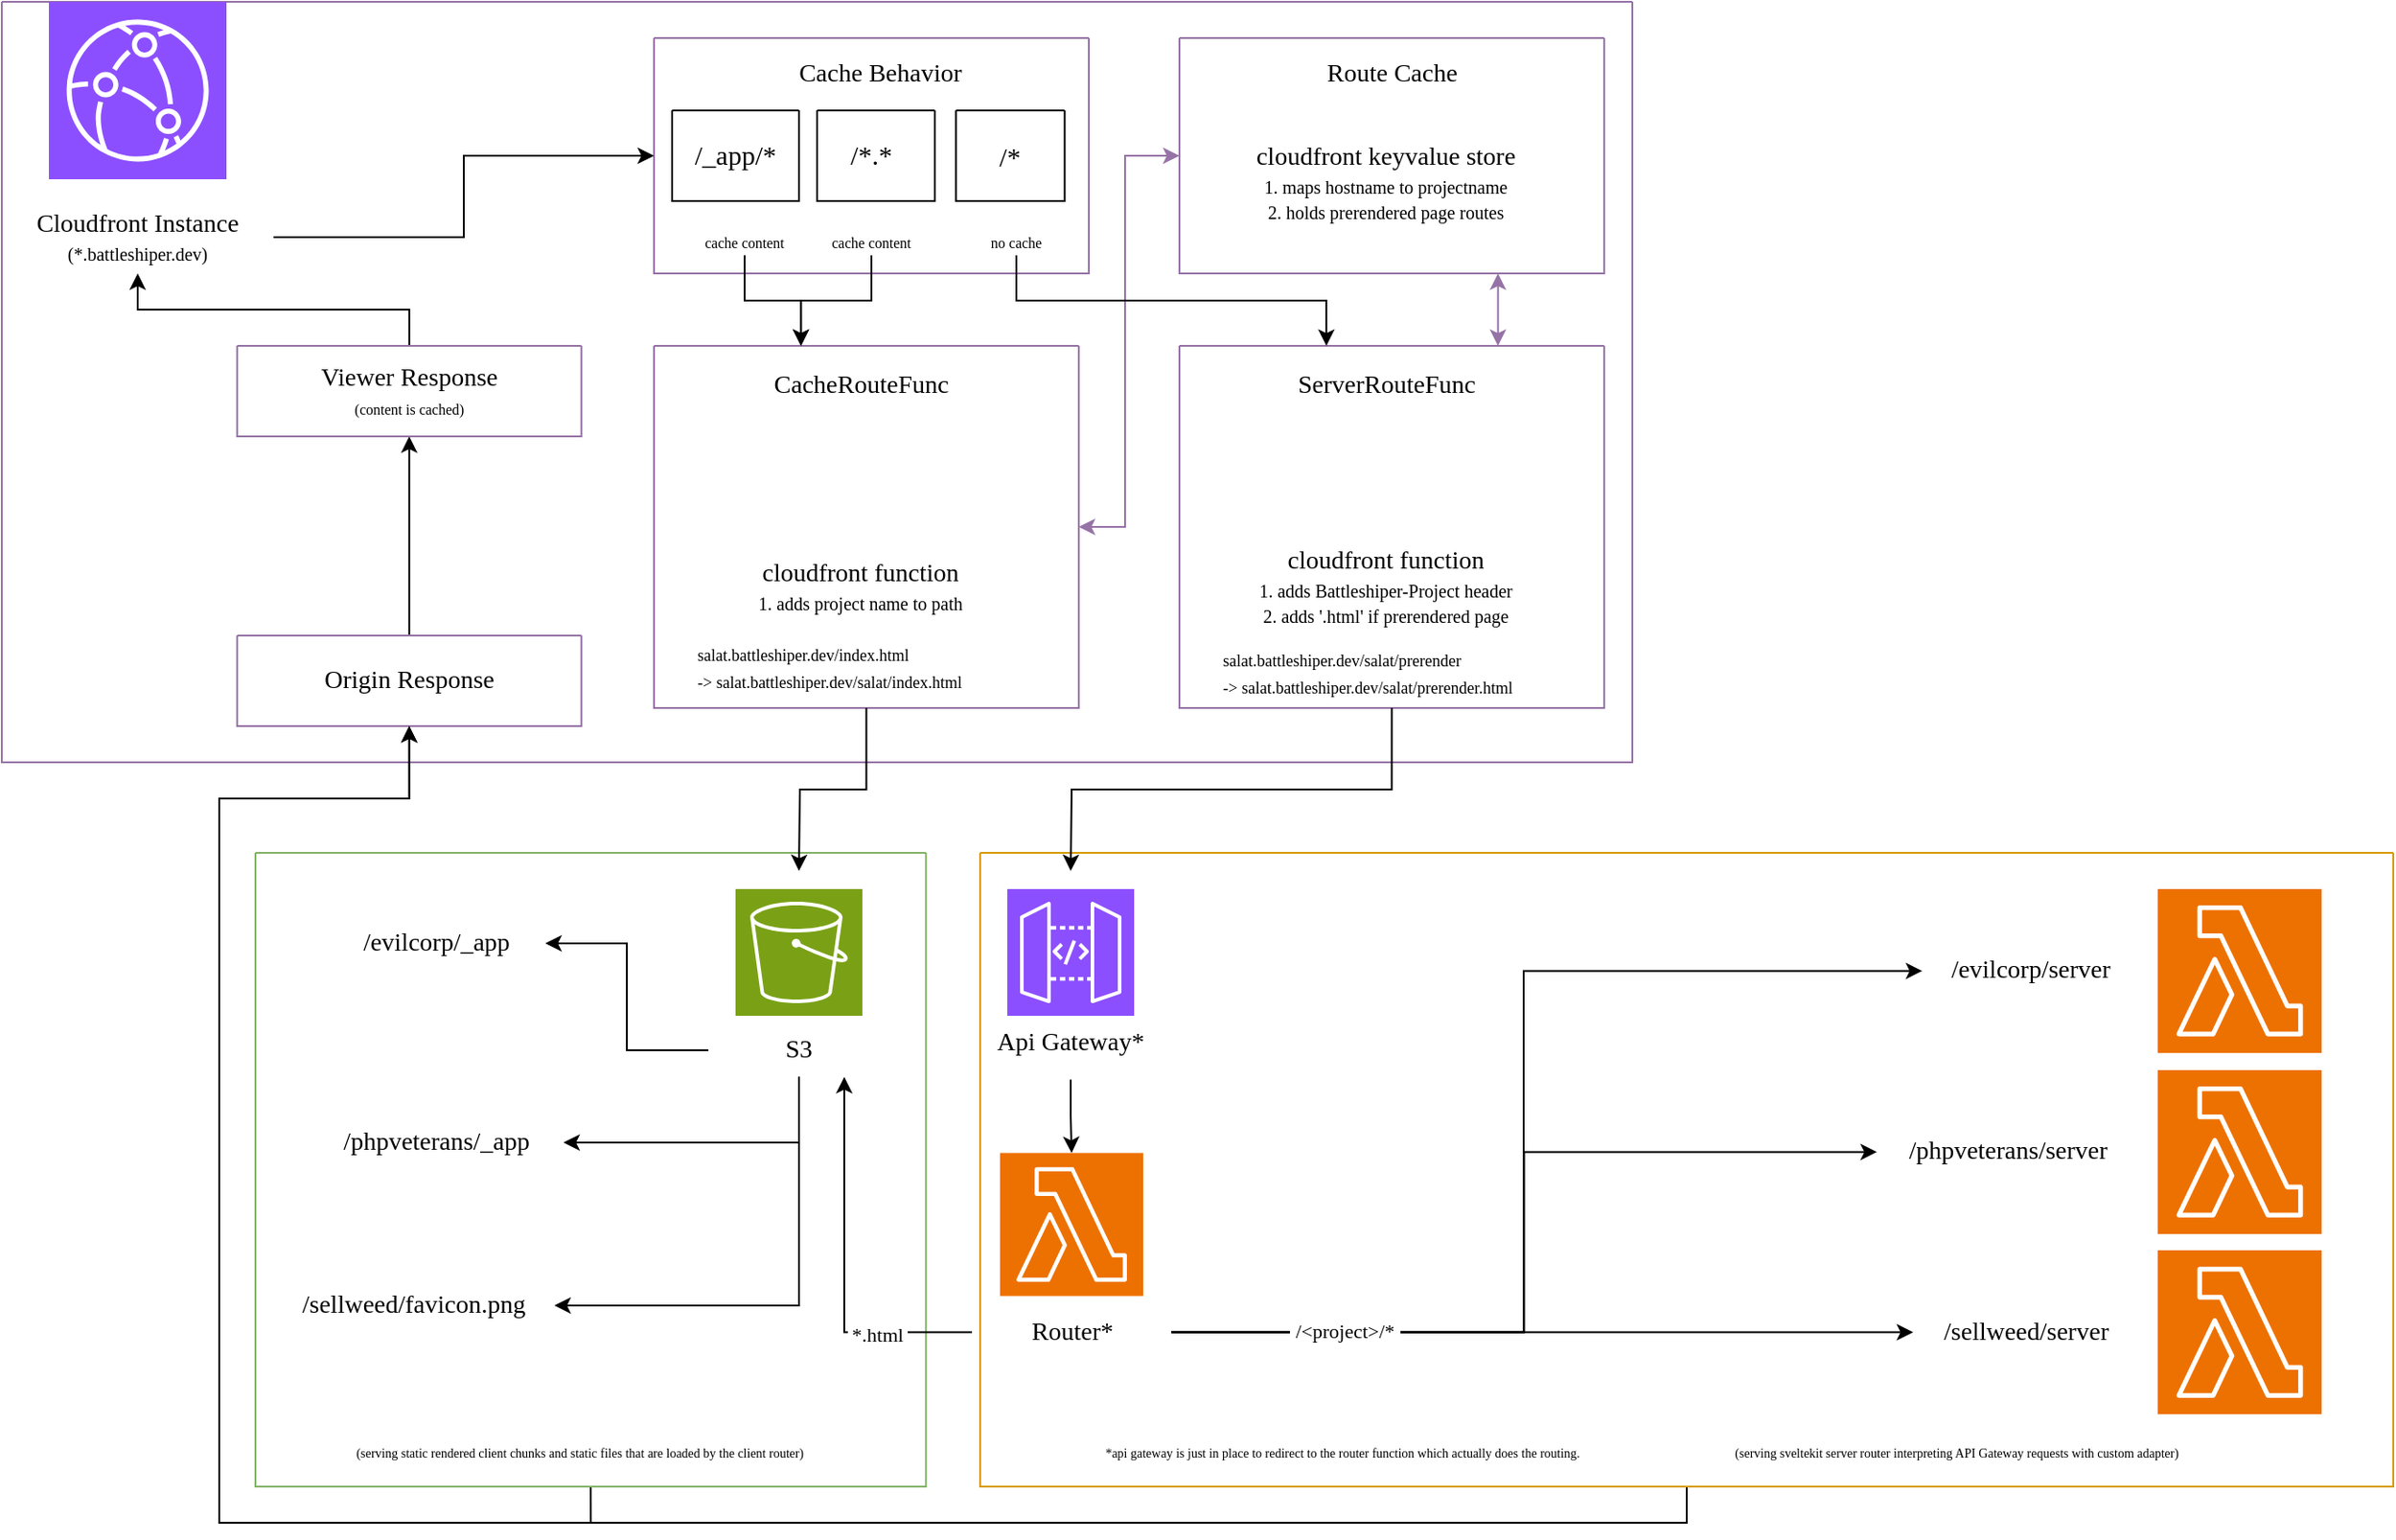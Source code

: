 <mxfile version="24.7.13">
  <diagram name="Page-1" id="PXi7SRV93vo8Y9RsppOi">
    <mxGraphModel dx="1434" dy="792" grid="1" gridSize="10" guides="1" tooltips="1" connect="1" arrows="1" fold="1" page="1" pageScale="1" pageWidth="850" pageHeight="1100" math="0" shadow="0">
      <root>
        <mxCell id="0" />
        <mxCell id="1" parent="0" />
        <mxCell id="JslNq9pM6Kyoiypqig3H-1" value="" style="swimlane;startSize=0;fontFamily=Ubuntu;fontSource=https%3A%2F%2Ffonts.googleapis.com%2Fcss%3Ffamily%3DUbuntu;fillColor=#e1d5e7;strokeColor=#9673a6;" vertex="1" parent="1">
          <mxGeometry x="80" y="60" width="900" height="420" as="geometry" />
        </mxCell>
        <mxCell id="JslNq9pM6Kyoiypqig3H-2" value="" style="group;fontFamily=Ubuntu;fontSource=https%3A%2F%2Ffonts.googleapis.com%2Fcss%3Ffamily%3DUbuntu;" vertex="1" connectable="0" parent="JslNq9pM6Kyoiypqig3H-1">
          <mxGeometry width="150" height="150" as="geometry" />
        </mxCell>
        <mxCell id="JslNq9pM6Kyoiypqig3H-3" value="" style="sketch=0;points=[[0,0,0],[0.25,0,0],[0.5,0,0],[0.75,0,0],[1,0,0],[0,1,0],[0.25,1,0],[0.5,1,0],[0.75,1,0],[1,1,0],[0,0.25,0],[0,0.5,0],[0,0.75,0],[1,0.25,0],[1,0.5,0],[1,0.75,0]];outlineConnect=0;fontColor=#232F3E;fillColor=#8C4FFF;strokeColor=#ffffff;dashed=0;verticalLabelPosition=bottom;verticalAlign=top;align=center;html=1;fontSize=12;fontStyle=0;aspect=fixed;shape=mxgraph.aws4.resourceIcon;resIcon=mxgraph.aws4.cloudfront;fontFamily=Ubuntu;fontSource=https%3A%2F%2Ffonts.googleapis.com%2Fcss%3Ffamily%3DUbuntu;" vertex="1" parent="JslNq9pM6Kyoiypqig3H-2">
          <mxGeometry x="26" width="98" height="98" as="geometry" />
        </mxCell>
        <mxCell id="JslNq9pM6Kyoiypqig3H-4" value="&lt;font data-font-src=&quot;https://fonts.googleapis.com/css?family=Ubuntu&quot; style=&quot;font-size: 14px;&quot;&gt;Cloudfront Instance&lt;/font&gt;&lt;div&gt;&lt;font style=&quot;font-size: 10px;&quot;&gt;(*.battleshiper.dev)&lt;/font&gt;&lt;/div&gt;" style="text;html=1;align=center;verticalAlign=middle;whiteSpace=wrap;rounded=0;fontFamily=Ubuntu;fontSource=https%3A%2F%2Ffonts.googleapis.com%2Fcss%3Ffamily%3DUbuntu;" vertex="1" parent="JslNq9pM6Kyoiypqig3H-2">
          <mxGeometry y="110" width="150" height="40" as="geometry" />
        </mxCell>
        <mxCell id="JslNq9pM6Kyoiypqig3H-5" style="edgeStyle=orthogonalEdgeStyle;rounded=0;orthogonalLoop=1;jettySize=auto;html=1;entryX=0.5;entryY=1;entryDx=0;entryDy=0;fontFamily=Ubuntu;fontSource=https%3A%2F%2Ffonts.googleapis.com%2Fcss%3Ffamily%3DUbuntu;" edge="1" parent="JslNq9pM6Kyoiypqig3H-1" source="JslNq9pM6Kyoiypqig3H-6" target="JslNq9pM6Kyoiypqig3H-9">
          <mxGeometry relative="1" as="geometry" />
        </mxCell>
        <mxCell id="JslNq9pM6Kyoiypqig3H-6" value="" style="swimlane;startSize=0;fontFamily=Ubuntu;fontSource=https%3A%2F%2Ffonts.googleapis.com%2Fcss%3Ffamily%3DUbuntu;fillColor=#e1d5e7;strokeColor=#9673a6;" vertex="1" parent="JslNq9pM6Kyoiypqig3H-1">
          <mxGeometry x="129.88" y="350" width="190" height="50" as="geometry" />
        </mxCell>
        <mxCell id="JslNq9pM6Kyoiypqig3H-7" value="&lt;span style=&quot;font-size: 14px;&quot;&gt;Origin Response&lt;/span&gt;" style="text;html=1;align=center;verticalAlign=middle;whiteSpace=wrap;rounded=0;fontFamily=Ubuntu;fontSource=https%3A%2F%2Ffonts.googleapis.com%2Fcss%3Ffamily%3DUbuntu;" vertex="1" parent="JslNq9pM6Kyoiypqig3H-6">
          <mxGeometry x="20" y="5" width="150" height="40" as="geometry" />
        </mxCell>
        <mxCell id="JslNq9pM6Kyoiypqig3H-8" style="edgeStyle=orthogonalEdgeStyle;rounded=0;orthogonalLoop=1;jettySize=auto;html=1;entryX=0.5;entryY=1;entryDx=0;entryDy=0;fontFamily=Ubuntu;fontSource=https%3A%2F%2Ffonts.googleapis.com%2Fcss%3Ffamily%3DUbuntu;" edge="1" parent="JslNq9pM6Kyoiypqig3H-1" source="JslNq9pM6Kyoiypqig3H-9" target="JslNq9pM6Kyoiypqig3H-4">
          <mxGeometry relative="1" as="geometry" />
        </mxCell>
        <mxCell id="JslNq9pM6Kyoiypqig3H-9" value="" style="swimlane;startSize=0;fontFamily=Ubuntu;fontSource=https%3A%2F%2Ffonts.googleapis.com%2Fcss%3Ffamily%3DUbuntu;fillColor=#e1d5e7;strokeColor=#9673a6;" vertex="1" parent="JslNq9pM6Kyoiypqig3H-1">
          <mxGeometry x="129.88" y="190" width="190" height="50" as="geometry" />
        </mxCell>
        <mxCell id="JslNq9pM6Kyoiypqig3H-10" value="&lt;span style=&quot;font-size: 14px;&quot;&gt;Viewer Response&lt;/span&gt;&lt;br&gt;&lt;font style=&quot;font-size: 8px;&quot;&gt;(content is cached)&lt;/font&gt;" style="text;html=1;align=center;verticalAlign=middle;whiteSpace=wrap;rounded=0;fontFamily=Ubuntu;fontSource=https%3A%2F%2Ffonts.googleapis.com%2Fcss%3Ffamily%3DUbuntu;" vertex="1" parent="JslNq9pM6Kyoiypqig3H-9">
          <mxGeometry x="20" y="5" width="150" height="40" as="geometry" />
        </mxCell>
        <mxCell id="JslNq9pM6Kyoiypqig3H-11" value="" style="swimlane;startSize=0;fontFamily=Ubuntu;fontSource=https%3A%2F%2Ffonts.googleapis.com%2Fcss%3Ffamily%3DUbuntu;fillColor=#e1d5e7;strokeColor=#9673a6;" vertex="1" parent="JslNq9pM6Kyoiypqig3H-1">
          <mxGeometry x="360" y="20" width="240" height="130" as="geometry" />
        </mxCell>
        <mxCell id="JslNq9pM6Kyoiypqig3H-12" value="&lt;span style=&quot;font-size: 14px;&quot;&gt;Cache Behavior&lt;/span&gt;" style="text;html=1;align=center;verticalAlign=middle;whiteSpace=wrap;rounded=0;fontFamily=Ubuntu;fontSource=https%3A%2F%2Ffonts.googleapis.com%2Fcss%3Ffamily%3DUbuntu;" vertex="1" parent="JslNq9pM6Kyoiypqig3H-11">
          <mxGeometry x="50" width="150" height="40" as="geometry" />
        </mxCell>
        <mxCell id="JslNq9pM6Kyoiypqig3H-13" value="&lt;font style=&quot;font-size: 8px;&quot;&gt;no cache&lt;/font&gt;" style="text;html=1;align=center;verticalAlign=middle;whiteSpace=wrap;rounded=0;fontFamily=Ubuntu;fontSource=https%3A%2F%2Ffonts.googleapis.com%2Fcss%3Ffamily%3DUbuntu;fontSize=15;" vertex="1" parent="JslNq9pM6Kyoiypqig3H-11">
          <mxGeometry x="168.89" y="100" width="62.22" height="20" as="geometry" />
        </mxCell>
        <mxCell id="JslNq9pM6Kyoiypqig3H-14" value="" style="group;fontFamily=Ubuntu;fontSource=https%3A%2F%2Ffonts.googleapis.com%2Fcss%3Ffamily%3DUbuntu;" vertex="1" connectable="0" parent="JslNq9pM6Kyoiypqig3H-11">
          <mxGeometry x="10" y="40" width="80" height="80" as="geometry" />
        </mxCell>
        <mxCell id="JslNq9pM6Kyoiypqig3H-15" value="" style="group;fontFamily=Ubuntu;fontSource=https%3A%2F%2Ffonts.googleapis.com%2Fcss%3Ffamily%3DUbuntu;" vertex="1" connectable="0" parent="JslNq9pM6Kyoiypqig3H-14">
          <mxGeometry width="80" height="50" as="geometry" />
        </mxCell>
        <mxCell id="JslNq9pM6Kyoiypqig3H-16" value="" style="swimlane;startSize=0;fontFamily=Ubuntu;fontSource=https%3A%2F%2Ffonts.googleapis.com%2Fcss%3Ffamily%3DUbuntu;" vertex="1" parent="JslNq9pM6Kyoiypqig3H-15">
          <mxGeometry width="70" height="50" as="geometry" />
        </mxCell>
        <mxCell id="JslNq9pM6Kyoiypqig3H-17" value="&lt;font style=&quot;font-size: 15px;&quot;&gt;/_app/*&lt;/font&gt;" style="text;html=1;align=center;verticalAlign=middle;whiteSpace=wrap;rounded=0;fontFamily=Ubuntu;fontSource=https%3A%2F%2Ffonts.googleapis.com%2Fcss%3Ffamily%3DUbuntu;fontSize=15;" vertex="1" parent="JslNq9pM6Kyoiypqig3H-16">
          <mxGeometry x="3.889" y="4" width="62.222" height="40" as="geometry" />
        </mxCell>
        <mxCell id="JslNq9pM6Kyoiypqig3H-18" value="&lt;font style=&quot;font-size: 8px;&quot;&gt;cache content&lt;/font&gt;" style="text;html=1;align=center;verticalAlign=middle;whiteSpace=wrap;rounded=0;fontFamily=Ubuntu;fontSource=https%3A%2F%2Ffonts.googleapis.com%2Fcss%3Ffamily%3DUbuntu;fontSize=15;" vertex="1" parent="JslNq9pM6Kyoiypqig3H-14">
          <mxGeometry x="8.89" y="60" width="62.22" height="20" as="geometry" />
        </mxCell>
        <mxCell id="JslNq9pM6Kyoiypqig3H-19" value="" style="swimlane;startSize=0;fontFamily=Ubuntu;fontSource=https%3A%2F%2Ffonts.googleapis.com%2Fcss%3Ffamily%3DUbuntu;" vertex="1" parent="JslNq9pM6Kyoiypqig3H-11">
          <mxGeometry x="90" y="40" width="65" height="50" as="geometry" />
        </mxCell>
        <mxCell id="JslNq9pM6Kyoiypqig3H-20" value="&lt;font style=&quot;font-size: 15px;&quot;&gt;/*.*&lt;/font&gt;" style="text;html=1;align=center;verticalAlign=middle;whiteSpace=wrap;rounded=0;fontFamily=Ubuntu;fontSource=https%3A%2F%2Ffonts.googleapis.com%2Fcss%3Ffamily%3DUbuntu;fontSize=15;" vertex="1" parent="JslNq9pM6Kyoiypqig3H-19">
          <mxGeometry x="6.95" y="4" width="46.11" height="40" as="geometry" />
        </mxCell>
        <mxCell id="JslNq9pM6Kyoiypqig3H-21" value="&lt;font style=&quot;font-size: 8px;&quot;&gt;cache content&lt;/font&gt;" style="text;html=1;align=center;verticalAlign=middle;whiteSpace=wrap;rounded=0;fontFamily=Ubuntu;fontSource=https%3A%2F%2Ffonts.googleapis.com%2Fcss%3Ffamily%3DUbuntu;fontSize=15;" vertex="1" parent="JslNq9pM6Kyoiypqig3H-11">
          <mxGeometry x="88.89" y="100" width="62.22" height="20" as="geometry" />
        </mxCell>
        <mxCell id="JslNq9pM6Kyoiypqig3H-22" value="" style="group;fontFamily=Ubuntu;fontSource=https%3A%2F%2Ffonts.googleapis.com%2Fcss%3Ffamily%3DUbuntu;" vertex="1" connectable="0" parent="JslNq9pM6Kyoiypqig3H-1">
          <mxGeometry x="520" y="60" width="60" height="50" as="geometry" />
        </mxCell>
        <mxCell id="JslNq9pM6Kyoiypqig3H-23" value="" style="swimlane;startSize=0;fontFamily=Ubuntu;fontSource=https%3A%2F%2Ffonts.googleapis.com%2Fcss%3Ffamily%3DUbuntu;" vertex="1" parent="JslNq9pM6Kyoiypqig3H-22">
          <mxGeometry x="6.67" width="60" height="50" as="geometry" />
        </mxCell>
        <mxCell id="JslNq9pM6Kyoiypqig3H-24" value="&lt;font style=&quot;font-size: 15px;&quot;&gt;/*&lt;/font&gt;" style="text;html=1;align=center;verticalAlign=middle;whiteSpace=wrap;rounded=0;fontFamily=Ubuntu;fontSource=https%3A%2F%2Ffonts.googleapis.com%2Fcss%3Ffamily%3DUbuntu;fontSize=15;" vertex="1" parent="JslNq9pM6Kyoiypqig3H-22">
          <mxGeometry x="13.337" y="5" width="46.667" height="40" as="geometry" />
        </mxCell>
        <mxCell id="JslNq9pM6Kyoiypqig3H-25" style="edgeStyle=orthogonalEdgeStyle;rounded=0;orthogonalLoop=1;jettySize=auto;html=1;entryX=0;entryY=0.5;entryDx=0;entryDy=0;" edge="1" parent="JslNq9pM6Kyoiypqig3H-1" source="JslNq9pM6Kyoiypqig3H-4" target="JslNq9pM6Kyoiypqig3H-11">
          <mxGeometry relative="1" as="geometry" />
        </mxCell>
        <mxCell id="JslNq9pM6Kyoiypqig3H-26" style="edgeStyle=orthogonalEdgeStyle;rounded=0;orthogonalLoop=1;jettySize=auto;html=1;entryX=0;entryY=0.5;entryDx=0;entryDy=0;startArrow=classic;startFill=1;fillColor=#e1d5e7;strokeColor=#9673a6;" edge="1" parent="JslNq9pM6Kyoiypqig3H-1" source="JslNq9pM6Kyoiypqig3H-27" target="JslNq9pM6Kyoiypqig3H-38">
          <mxGeometry relative="1" as="geometry">
            <Array as="points">
              <mxPoint x="620" y="290" />
              <mxPoint x="620" y="85" />
            </Array>
          </mxGeometry>
        </mxCell>
        <mxCell id="JslNq9pM6Kyoiypqig3H-27" value="" style="swimlane;startSize=0;fontFamily=Ubuntu;fontSource=https%3A%2F%2Ffonts.googleapis.com%2Fcss%3Ffamily%3DUbuntu;fillColor=#e1d5e7;strokeColor=#9673a6;" vertex="1" parent="JslNq9pM6Kyoiypqig3H-1">
          <mxGeometry x="360.0" y="190" width="234.44" height="200" as="geometry" />
        </mxCell>
        <mxCell id="JslNq9pM6Kyoiypqig3H-28" value="&lt;span style=&quot;font-size: 14px;&quot;&gt;CacheRouteFunc&lt;/span&gt;" style="text;html=1;align=center;verticalAlign=middle;whiteSpace=wrap;rounded=0;fontFamily=Ubuntu;fontSource=https%3A%2F%2Ffonts.googleapis.com%2Fcss%3Ffamily%3DUbuntu;" vertex="1" parent="JslNq9pM6Kyoiypqig3H-27">
          <mxGeometry x="47.782" width="133.334" height="44.211" as="geometry" />
        </mxCell>
        <mxCell id="JslNq9pM6Kyoiypqig3H-29" value="&lt;span style=&quot;font-size: 14px;&quot;&gt;cloudfront function&lt;/span&gt;&lt;br&gt;&lt;font style=&quot;font-size: 10px;&quot;&gt;1. adds project name to path&lt;/font&gt;" style="text;html=1;align=center;verticalAlign=middle;whiteSpace=wrap;rounded=0;fontFamily=Ubuntu;fontSource=https%3A%2F%2Ffonts.googleapis.com%2Fcss%3Ffamily%3DUbuntu;" vertex="1" parent="JslNq9pM6Kyoiypqig3H-27">
          <mxGeometry x="-5.551" y="110.529" width="240.001" height="44.211" as="geometry" />
        </mxCell>
        <mxCell id="JslNq9pM6Kyoiypqig3H-30" value="" style="shape=image;verticalLabelPosition=bottom;labelBackgroundColor=default;verticalAlign=top;aspect=fixed;imageAspect=0;image=https://www.infiniteloop.co.jp/_sys/wp-content/uploads/2022/12/cloudfront_functions-810x450.png;fontFamily=Ubuntu;fontSource=https%3A%2F%2Ffonts.googleapis.com%2Fcss%3Ffamily%3DUbuntu;" vertex="1" parent="JslNq9pM6Kyoiypqig3H-27">
          <mxGeometry x="67.72" y="44.211" width="99.001" height="55.0" as="geometry" />
        </mxCell>
        <mxCell id="JslNq9pM6Kyoiypqig3H-31" value="&lt;span style=&quot;font-size: 9px;&quot;&gt;salat.battleshiper.dev/index.html&lt;br&gt;-&amp;gt; salat.battleshiper.dev/salat/index.html&lt;br&gt;&lt;/span&gt;" style="text;html=1;align=left;verticalAlign=middle;whiteSpace=wrap;rounded=0;fontFamily=Ubuntu;fontSource=https%3A%2F%2Ffonts.googleapis.com%2Fcss%3Ffamily%3DUbuntu;" vertex="1" parent="JslNq9pM6Kyoiypqig3H-27">
          <mxGeometry x="21.67" y="154.74" width="191.11" height="44.21" as="geometry" />
        </mxCell>
        <mxCell id="JslNq9pM6Kyoiypqig3H-32" value="" style="swimlane;startSize=0;fontFamily=Ubuntu;fontSource=https%3A%2F%2Ffonts.googleapis.com%2Fcss%3Ffamily%3DUbuntu;fillColor=#e1d5e7;strokeColor=#9673a6;" vertex="1" parent="JslNq9pM6Kyoiypqig3H-1">
          <mxGeometry x="650" y="190" width="234.44" height="200" as="geometry" />
        </mxCell>
        <mxCell id="JslNq9pM6Kyoiypqig3H-33" value="&lt;span style=&quot;font-size: 14px;&quot;&gt;ServerRouteFunc&lt;/span&gt;" style="text;html=1;align=center;verticalAlign=middle;whiteSpace=wrap;rounded=0;fontFamily=Ubuntu;fontSource=https%3A%2F%2Ffonts.googleapis.com%2Fcss%3Ffamily%3DUbuntu;" vertex="1" parent="JslNq9pM6Kyoiypqig3H-32">
          <mxGeometry x="47.782" width="133.334" height="44.211" as="geometry" />
        </mxCell>
        <mxCell id="JslNq9pM6Kyoiypqig3H-34" value="&lt;span style=&quot;font-size: 14px;&quot;&gt;cloudfront function&lt;/span&gt;&lt;br&gt;&lt;font style=&quot;font-size: 10px;&quot;&gt;1. adds Battleshiper-Project header&lt;/font&gt;&lt;br&gt;&lt;font size=&quot;1&quot;&gt;2. adds &#39;.html&#39; if prerendered page&lt;/font&gt;" style="text;html=1;align=center;verticalAlign=middle;whiteSpace=wrap;rounded=0;fontFamily=Ubuntu;fontSource=https%3A%2F%2Ffonts.googleapis.com%2Fcss%3Ffamily%3DUbuntu;" vertex="1" parent="JslNq9pM6Kyoiypqig3H-32">
          <mxGeometry x="-5.551" y="110.529" width="240.001" height="44.211" as="geometry" />
        </mxCell>
        <mxCell id="JslNq9pM6Kyoiypqig3H-35" value="" style="shape=image;verticalLabelPosition=bottom;labelBackgroundColor=default;verticalAlign=top;aspect=fixed;imageAspect=0;image=https://www.infiniteloop.co.jp/_sys/wp-content/uploads/2022/12/cloudfront_functions-810x450.png;fontFamily=Ubuntu;fontSource=https%3A%2F%2Ffonts.googleapis.com%2Fcss%3Ffamily%3DUbuntu;" vertex="1" parent="JslNq9pM6Kyoiypqig3H-32">
          <mxGeometry x="67.72" y="44.211" width="99.001" height="55.0" as="geometry" />
        </mxCell>
        <mxCell id="JslNq9pM6Kyoiypqig3H-36" value="&lt;span style=&quot;font-size: 9px;&quot;&gt;salat.battleshiper.dev/salat/prerender&lt;br&gt;-&amp;gt; salat.battleshiper.dev/salat/prerender.html&lt;/span&gt;" style="text;html=1;align=left;verticalAlign=middle;whiteSpace=wrap;rounded=0;fontFamily=Ubuntu;fontSource=https%3A%2F%2Ffonts.googleapis.com%2Fcss%3Ffamily%3DUbuntu;" vertex="1" parent="JslNq9pM6Kyoiypqig3H-32">
          <mxGeometry x="21.67" y="160" width="191.11" height="40" as="geometry" />
        </mxCell>
        <mxCell id="JslNq9pM6Kyoiypqig3H-37" style="edgeStyle=orthogonalEdgeStyle;rounded=0;orthogonalLoop=1;jettySize=auto;html=1;entryX=0.75;entryY=0;entryDx=0;entryDy=0;exitX=0.75;exitY=1;exitDx=0;exitDy=0;startArrow=classic;startFill=1;fillColor=#e1d5e7;strokeColor=#9673a6;" edge="1" parent="JslNq9pM6Kyoiypqig3H-1" source="JslNq9pM6Kyoiypqig3H-38" target="JslNq9pM6Kyoiypqig3H-32">
          <mxGeometry relative="1" as="geometry" />
        </mxCell>
        <mxCell id="JslNq9pM6Kyoiypqig3H-38" value="" style="swimlane;startSize=0;fontFamily=Ubuntu;fontSource=https%3A%2F%2Ffonts.googleapis.com%2Fcss%3Ffamily%3DUbuntu;fillColor=#e1d5e7;strokeColor=#9673a6;" vertex="1" parent="JslNq9pM6Kyoiypqig3H-1">
          <mxGeometry x="650" y="20" width="234.44" height="130" as="geometry" />
        </mxCell>
        <mxCell id="JslNq9pM6Kyoiypqig3H-39" value="&lt;span style=&quot;font-size: 14px;&quot;&gt;Route Cache&lt;/span&gt;" style="text;html=1;align=center;verticalAlign=middle;whiteSpace=wrap;rounded=0;fontFamily=Ubuntu;fontSource=https%3A%2F%2Ffonts.googleapis.com%2Fcss%3Ffamily%3DUbuntu;" vertex="1" parent="JslNq9pM6Kyoiypqig3H-38">
          <mxGeometry x="50.552" width="133.333" height="40" as="geometry" />
        </mxCell>
        <mxCell id="JslNq9pM6Kyoiypqig3H-40" value="&lt;span style=&quot;font-size: 14px;&quot;&gt;cloudfront keyvalue store&lt;/span&gt;&lt;br&gt;&lt;span style=&quot;font-size: 10px;&quot;&gt;1. maps hostname to projectname&lt;br&gt;2. holds prerendered page routes&lt;/span&gt;" style="text;html=1;align=center;verticalAlign=middle;whiteSpace=wrap;rounded=0;fontFamily=Ubuntu;fontSource=https%3A%2F%2Ffonts.googleapis.com%2Fcss%3Ffamily%3DUbuntu;" vertex="1" parent="JslNq9pM6Kyoiypqig3H-38">
          <mxGeometry x="-5.561" y="60" width="240" height="40" as="geometry" />
        </mxCell>
        <mxCell id="JslNq9pM6Kyoiypqig3H-41" value="" style="shape=image;verticalLabelPosition=bottom;labelBackgroundColor=default;verticalAlign=top;aspect=fixed;imageAspect=0;image=https://pbs.twimg.com/profile_images/1189603938137280512/Xy_sEdeN_400x400.jpg;fontFamily=Ubuntu;fontSource=https%3A%2F%2Ffonts.googleapis.com%2Fcss%3Ffamily%3DUbuntu;" vertex="1" parent="JslNq9pM6Kyoiypqig3H-38">
          <mxGeometry x="30" y="5" width="30" height="30" as="geometry" />
        </mxCell>
        <mxCell id="JslNq9pM6Kyoiypqig3H-42" style="edgeStyle=orthogonalEdgeStyle;rounded=0;orthogonalLoop=1;jettySize=auto;html=1;entryX=0.25;entryY=0;entryDx=0;entryDy=0;" edge="1" parent="JslNq9pM6Kyoiypqig3H-1" source="JslNq9pM6Kyoiypqig3H-18" target="JslNq9pM6Kyoiypqig3H-28">
          <mxGeometry relative="1" as="geometry" />
        </mxCell>
        <mxCell id="JslNq9pM6Kyoiypqig3H-43" style="edgeStyle=orthogonalEdgeStyle;rounded=0;orthogonalLoop=1;jettySize=auto;html=1;entryX=0.25;entryY=0;entryDx=0;entryDy=0;" edge="1" parent="JslNq9pM6Kyoiypqig3H-1" source="JslNq9pM6Kyoiypqig3H-21" target="JslNq9pM6Kyoiypqig3H-28">
          <mxGeometry relative="1" as="geometry" />
        </mxCell>
        <mxCell id="JslNq9pM6Kyoiypqig3H-44" style="edgeStyle=orthogonalEdgeStyle;rounded=0;orthogonalLoop=1;jettySize=auto;html=1;entryX=0.25;entryY=0;entryDx=0;entryDy=0;exitX=0.5;exitY=1;exitDx=0;exitDy=0;" edge="1" parent="JslNq9pM6Kyoiypqig3H-1" source="JslNq9pM6Kyoiypqig3H-13" target="JslNq9pM6Kyoiypqig3H-33">
          <mxGeometry relative="1" as="geometry" />
        </mxCell>
        <mxCell id="JslNq9pM6Kyoiypqig3H-45" style="edgeStyle=orthogonalEdgeStyle;rounded=0;orthogonalLoop=1;jettySize=auto;html=1;entryX=0.5;entryY=1;entryDx=0;entryDy=0;exitX=0.5;exitY=1;exitDx=0;exitDy=0;fontFamily=Ubuntu;fontSource=https%3A%2F%2Ffonts.googleapis.com%2Fcss%3Ffamily%3DUbuntu;" edge="1" parent="1" source="JslNq9pM6Kyoiypqig3H-46" target="JslNq9pM6Kyoiypqig3H-6">
          <mxGeometry relative="1" as="geometry">
            <Array as="points">
              <mxPoint x="805" y="900" />
              <mxPoint x="200" y="900" />
              <mxPoint x="200" y="500" />
              <mxPoint x="345" y="500" />
            </Array>
          </mxGeometry>
        </mxCell>
        <mxCell id="JslNq9pM6Kyoiypqig3H-46" value="" style="swimlane;startSize=0;fontFamily=Ubuntu;fontSource=https%3A%2F%2Ffonts.googleapis.com%2Fcss%3Ffamily%3DUbuntu;fillColor=#ffe6cc;strokeColor=#d79b00;" vertex="1" parent="1">
          <mxGeometry x="620" y="530" width="780" height="350" as="geometry" />
        </mxCell>
        <mxCell id="JslNq9pM6Kyoiypqig3H-47" value="" style="sketch=0;points=[[0,0,0],[0.25,0,0],[0.5,0,0],[0.75,0,0],[1,0,0],[0,1,0],[0.25,1,0],[0.5,1,0],[0.75,1,0],[1,1,0],[0,0.25,0],[0,0.5,0],[0,0.75,0],[1,0.25,0],[1,0.5,0],[1,0.75,0]];outlineConnect=0;fontColor=#232F3E;fillColor=#ED7100;strokeColor=#ffffff;dashed=0;verticalLabelPosition=bottom;verticalAlign=top;align=center;html=1;fontSize=12;fontStyle=0;aspect=fixed;shape=mxgraph.aws4.resourceIcon;resIcon=mxgraph.aws4.lambda;fontFamily=Ubuntu;fontSource=https%3A%2F%2Ffonts.googleapis.com%2Fcss%3Ffamily%3DUbuntu;" vertex="1" parent="JslNq9pM6Kyoiypqig3H-46">
          <mxGeometry x="650" y="20" width="90.44" height="90.44" as="geometry" />
        </mxCell>
        <mxCell id="JslNq9pM6Kyoiypqig3H-48" value="&lt;span style=&quot;font-size: 14px;&quot;&gt;/evilcorp/server&lt;/span&gt;" style="text;html=1;align=center;verticalAlign=middle;whiteSpace=wrap;rounded=0;fontFamily=Ubuntu;fontSource=https%3A%2F%2Ffonts.googleapis.com%2Fcss%3Ffamily%3DUbuntu;" vertex="1" parent="JslNq9pM6Kyoiypqig3H-46">
          <mxGeometry x="520" y="45.22" width="120" height="40" as="geometry" />
        </mxCell>
        <mxCell id="JslNq9pM6Kyoiypqig3H-49" value="" style="sketch=0;points=[[0,0,0],[0.25,0,0],[0.5,0,0],[0.75,0,0],[1,0,0],[0,1,0],[0.25,1,0],[0.5,1,0],[0.75,1,0],[1,1,0],[0,0.25,0],[0,0.5,0],[0,0.75,0],[1,0.25,0],[1,0.5,0],[1,0.75,0]];outlineConnect=0;fontColor=#232F3E;fillColor=#ED7100;strokeColor=#ffffff;dashed=0;verticalLabelPosition=bottom;verticalAlign=top;align=center;html=1;fontSize=12;fontStyle=0;aspect=fixed;shape=mxgraph.aws4.resourceIcon;resIcon=mxgraph.aws4.lambda;fontFamily=Ubuntu;fontSource=https%3A%2F%2Ffonts.googleapis.com%2Fcss%3Ffamily%3DUbuntu;" vertex="1" parent="JslNq9pM6Kyoiypqig3H-46">
          <mxGeometry x="650" y="120" width="90.44" height="90.44" as="geometry" />
        </mxCell>
        <mxCell id="JslNq9pM6Kyoiypqig3H-50" value="&lt;span style=&quot;font-size: 14px;&quot;&gt;/phpveterans/server&lt;/span&gt;" style="text;html=1;align=center;verticalAlign=middle;whiteSpace=wrap;rounded=0;fontFamily=Ubuntu;fontSource=https%3A%2F%2Ffonts.googleapis.com%2Fcss%3Ffamily%3DUbuntu;" vertex="1" parent="JslNq9pM6Kyoiypqig3H-46">
          <mxGeometry x="495" y="145.22" width="145" height="40" as="geometry" />
        </mxCell>
        <mxCell id="JslNq9pM6Kyoiypqig3H-51" value="" style="sketch=0;points=[[0,0,0],[0.25,0,0],[0.5,0,0],[0.75,0,0],[1,0,0],[0,1,0],[0.25,1,0],[0.5,1,0],[0.75,1,0],[1,1,0],[0,0.25,0],[0,0.5,0],[0,0.75,0],[1,0.25,0],[1,0.5,0],[1,0.75,0]];outlineConnect=0;fontColor=#232F3E;fillColor=#ED7100;strokeColor=#ffffff;dashed=0;verticalLabelPosition=bottom;verticalAlign=top;align=center;html=1;fontSize=12;fontStyle=0;aspect=fixed;shape=mxgraph.aws4.resourceIcon;resIcon=mxgraph.aws4.lambda;fontFamily=Ubuntu;fontSource=https%3A%2F%2Ffonts.googleapis.com%2Fcss%3Ffamily%3DUbuntu;" vertex="1" parent="JslNq9pM6Kyoiypqig3H-46">
          <mxGeometry x="650" y="219.56" width="90.44" height="90.44" as="geometry" />
        </mxCell>
        <mxCell id="JslNq9pM6Kyoiypqig3H-52" value="&lt;span style=&quot;font-size: 14px;&quot;&gt;/sellweed/server&lt;/span&gt;" style="text;html=1;align=center;verticalAlign=middle;whiteSpace=wrap;rounded=0;fontFamily=Ubuntu;fontSource=https%3A%2F%2Ffonts.googleapis.com%2Fcss%3Ffamily%3DUbuntu;" vertex="1" parent="JslNq9pM6Kyoiypqig3H-46">
          <mxGeometry x="515" y="244.78" width="125" height="40" as="geometry" />
        </mxCell>
        <mxCell id="JslNq9pM6Kyoiypqig3H-53" value="" style="shape=image;verticalLabelPosition=bottom;labelBackgroundColor=default;verticalAlign=top;aspect=fixed;imageAspect=0;image=https://kit.svelte.dev/_app/immutable/assets/svelte-kit-machine.D9RaRv8H.png;clipPath=inset(27.33% 15.67% 30.67% 25.33%);fontFamily=Ubuntu;fontSource=https%3A%2F%2Ffonts.googleapis.com%2Fcss%3Ffamily%3DUbuntu;" vertex="1" parent="JslNq9pM6Kyoiypqig3H-46">
          <mxGeometry x="690" y="70" width="70.24" height="50" as="geometry" />
        </mxCell>
        <mxCell id="JslNq9pM6Kyoiypqig3H-54" value="" style="shape=image;verticalLabelPosition=bottom;labelBackgroundColor=default;verticalAlign=top;aspect=fixed;imageAspect=0;image=https://kit.svelte.dev/_app/immutable/assets/svelte-kit-machine.D9RaRv8H.png;clipPath=inset(27.33% 15.67% 30.67% 25.33%);rotation=-180;fontFamily=Ubuntu;fontSource=https%3A%2F%2Ffonts.googleapis.com%2Fcss%3Ffamily%3DUbuntu;" vertex="1" parent="JslNq9pM6Kyoiypqig3H-46">
          <mxGeometry x="690" y="169.56" width="70.24" height="50" as="geometry" />
        </mxCell>
        <mxCell id="JslNq9pM6Kyoiypqig3H-55" value="" style="shape=image;verticalLabelPosition=bottom;labelBackgroundColor=default;verticalAlign=top;aspect=fixed;imageAspect=0;image=https://kit.svelte.dev/_app/immutable/assets/svelte-kit-machine.D9RaRv8H.png;clipPath=inset(27.33% 15.67% 30.67% 25.33%);fontFamily=Ubuntu;fontSource=https%3A%2F%2Ffonts.googleapis.com%2Fcss%3Ffamily%3DUbuntu;" vertex="1" parent="JslNq9pM6Kyoiypqig3H-46">
          <mxGeometry x="690" y="270" width="70.24" height="50" as="geometry" />
        </mxCell>
        <mxCell id="JslNq9pM6Kyoiypqig3H-56" value="&lt;font style=&quot;font-size: 7px;&quot;&gt;(serving sveltekit server router interpreting API Gateway requests with custom adapter)&amp;nbsp;&lt;/font&gt;" style="text;html=1;align=center;verticalAlign=middle;whiteSpace=wrap;rounded=0;fontFamily=Ubuntu;fontSource=https%3A%2F%2Ffonts.googleapis.com%2Fcss%3Ffamily%3DUbuntu;" vertex="1" parent="JslNq9pM6Kyoiypqig3H-46">
          <mxGeometry x="350" y="320" width="380.24" height="20" as="geometry" />
        </mxCell>
        <mxCell id="JslNq9pM6Kyoiypqig3H-57" value="&lt;span style=&quot;font-size: 7px;&quot;&gt;*api gateway is just in place to redirect to the router function which actually does the routing&lt;/span&gt;&lt;span style=&quot;font-size: 7px;&quot;&gt;.&amp;nbsp;&lt;/span&gt;" style="text;html=1;align=center;verticalAlign=middle;whiteSpace=wrap;rounded=0;fontFamily=Ubuntu;fontSource=https%3A%2F%2Ffonts.googleapis.com%2Fcss%3Ffamily%3DUbuntu;" vertex="1" parent="JslNq9pM6Kyoiypqig3H-46">
          <mxGeometry x="11" y="320" width="380.24" height="20" as="geometry" />
        </mxCell>
        <mxCell id="JslNq9pM6Kyoiypqig3H-58" value="" style="group;fontFamily=Ubuntu;fontSource=https%3A%2F%2Ffonts.googleapis.com%2Fcss%3Ffamily%3DUbuntu;" vertex="1" connectable="0" parent="JslNq9pM6Kyoiypqig3H-46">
          <mxGeometry x="-4.5" y="165.78" width="110" height="119.0" as="geometry" />
        </mxCell>
        <mxCell id="JslNq9pM6Kyoiypqig3H-59" value="" style="sketch=0;points=[[0,0,0],[0.25,0,0],[0.5,0,0],[0.75,0,0],[1,0,0],[0,1,0],[0.25,1,0],[0.5,1,0],[0.75,1,0],[1,1,0],[0,0.25,0],[0,0.5,0],[0,0.75,0],[1,0.25,0],[1,0.5,0],[1,0.75,0]];outlineConnect=0;fontColor=#232F3E;fillColor=#ED7100;strokeColor=#ffffff;dashed=0;verticalLabelPosition=bottom;verticalAlign=top;align=center;html=1;fontSize=12;fontStyle=0;aspect=fixed;shape=mxgraph.aws4.resourceIcon;resIcon=mxgraph.aws4.lambda;fontFamily=Ubuntu;fontSource=https%3A%2F%2Ffonts.googleapis.com%2Fcss%3Ffamily%3DUbuntu;" vertex="1" parent="JslNq9pM6Kyoiypqig3H-58">
          <mxGeometry x="15.5" width="79" height="79" as="geometry" />
        </mxCell>
        <mxCell id="JslNq9pM6Kyoiypqig3H-60" value="&lt;span style=&quot;font-size: 14px;&quot;&gt;Router*&lt;/span&gt;" style="text;html=1;align=center;verticalAlign=middle;whiteSpace=wrap;rounded=0;fontFamily=Ubuntu;fontSource=https%3A%2F%2Ffonts.googleapis.com%2Fcss%3Ffamily%3DUbuntu;" vertex="1" parent="JslNq9pM6Kyoiypqig3H-58">
          <mxGeometry y="79.0" width="110" height="40" as="geometry" />
        </mxCell>
        <mxCell id="JslNq9pM6Kyoiypqig3H-61" value="" style="group;fontFamily=Ubuntu;fontSource=https%3A%2F%2Ffonts.googleapis.com%2Fcss%3Ffamily%3DUbuntu;" vertex="1" connectable="0" parent="JslNq9pM6Kyoiypqig3H-46">
          <mxGeometry x="-5" y="10" width="110" height="115.22" as="geometry" />
        </mxCell>
        <mxCell id="JslNq9pM6Kyoiypqig3H-62" value="&lt;span style=&quot;font-size: 14px;&quot;&gt;Api Gateway*&lt;/span&gt;" style="text;html=1;align=center;verticalAlign=middle;whiteSpace=wrap;rounded=0;fontFamily=Ubuntu;fontSource=https%3A%2F%2Ffonts.googleapis.com%2Fcss%3Ffamily%3DUbuntu;" vertex="1" parent="JslNq9pM6Kyoiypqig3H-61">
          <mxGeometry y="75.22" width="110" height="40" as="geometry" />
        </mxCell>
        <mxCell id="JslNq9pM6Kyoiypqig3H-85" value="" style="sketch=0;points=[[0,0,0],[0.25,0,0],[0.5,0,0],[0.75,0,0],[1,0,0],[0,1,0],[0.25,1,0],[0.5,1,0],[0.75,1,0],[1,1,0],[0,0.25,0],[0,0.5,0],[0,0.75,0],[1,0.25,0],[1,0.5,0],[1,0.75,0]];outlineConnect=0;fontColor=#232F3E;fillColor=#8C4FFF;strokeColor=#ffffff;dashed=0;verticalLabelPosition=bottom;verticalAlign=top;align=center;html=1;fontSize=12;fontStyle=0;aspect=fixed;shape=mxgraph.aws4.resourceIcon;resIcon=mxgraph.aws4.api_gateway;" vertex="1" parent="JslNq9pM6Kyoiypqig3H-61">
          <mxGeometry x="20" y="10" width="70" height="70" as="geometry" />
        </mxCell>
        <mxCell id="JslNq9pM6Kyoiypqig3H-64" style="edgeStyle=orthogonalEdgeStyle;rounded=0;orthogonalLoop=1;jettySize=auto;html=1;entryX=0.5;entryY=0;entryDx=0;entryDy=0;entryPerimeter=0;fontFamily=Ubuntu;fontSource=https%3A%2F%2Ffonts.googleapis.com%2Fcss%3Ffamily%3DUbuntu;" edge="1" parent="JslNq9pM6Kyoiypqig3H-46" source="JslNq9pM6Kyoiypqig3H-62" target="JslNq9pM6Kyoiypqig3H-59">
          <mxGeometry relative="1" as="geometry" />
        </mxCell>
        <mxCell id="JslNq9pM6Kyoiypqig3H-65" style="edgeStyle=orthogonalEdgeStyle;rounded=0;orthogonalLoop=1;jettySize=auto;html=1;entryX=0;entryY=0.5;entryDx=0;entryDy=0;fontFamily=Ubuntu;fontSource=https%3A%2F%2Ffonts.googleapis.com%2Fcss%3Ffamily%3DUbuntu;" edge="1" parent="JslNq9pM6Kyoiypqig3H-46" source="JslNq9pM6Kyoiypqig3H-60" target="JslNq9pM6Kyoiypqig3H-52">
          <mxGeometry relative="1" as="geometry" />
        </mxCell>
        <mxCell id="JslNq9pM6Kyoiypqig3H-66" style="edgeStyle=orthogonalEdgeStyle;rounded=0;orthogonalLoop=1;jettySize=auto;html=1;entryX=0;entryY=0.5;entryDx=0;entryDy=0;fontFamily=Ubuntu;fontSource=https%3A%2F%2Ffonts.googleapis.com%2Fcss%3Ffamily%3DUbuntu;" edge="1" parent="JslNq9pM6Kyoiypqig3H-46" source="JslNq9pM6Kyoiypqig3H-60" target="JslNq9pM6Kyoiypqig3H-50">
          <mxGeometry relative="1" as="geometry" />
        </mxCell>
        <mxCell id="JslNq9pM6Kyoiypqig3H-67" style="edgeStyle=orthogonalEdgeStyle;rounded=0;orthogonalLoop=1;jettySize=auto;html=1;entryX=0;entryY=0.5;entryDx=0;entryDy=0;fontFamily=Ubuntu;fontSource=https%3A%2F%2Ffonts.googleapis.com%2Fcss%3Ffamily%3DUbuntu;" edge="1" parent="JslNq9pM6Kyoiypqig3H-46" source="JslNq9pM6Kyoiypqig3H-60" target="JslNq9pM6Kyoiypqig3H-48">
          <mxGeometry relative="1" as="geometry">
            <Array as="points">
              <mxPoint x="300" y="265" />
              <mxPoint x="300" y="65" />
            </Array>
          </mxGeometry>
        </mxCell>
        <mxCell id="JslNq9pM6Kyoiypqig3H-68" value="&amp;nbsp;/&amp;lt;project&amp;gt;/*&amp;nbsp;" style="edgeLabel;html=1;align=center;verticalAlign=middle;resizable=0;points=[];fontFamily=Ubuntu;fontSource=https%3A%2F%2Ffonts.googleapis.com%2Fcss%3Ffamily%3DUbuntu;" vertex="1" connectable="0" parent="JslNq9pM6Kyoiypqig3H-67">
          <mxGeometry x="-0.69" y="1" relative="1" as="geometry">
            <mxPoint as="offset" />
          </mxGeometry>
        </mxCell>
        <mxCell id="JslNq9pM6Kyoiypqig3H-69" style="edgeStyle=orthogonalEdgeStyle;rounded=0;orthogonalLoop=1;jettySize=auto;html=1;entryX=0.5;entryY=1;entryDx=0;entryDy=0;exitX=0.5;exitY=1;exitDx=0;exitDy=0;fontFamily=Ubuntu;fontSource=https%3A%2F%2Ffonts.googleapis.com%2Fcss%3Ffamily%3DUbuntu;" edge="1" parent="1" source="JslNq9pM6Kyoiypqig3H-70" target="JslNq9pM6Kyoiypqig3H-6">
          <mxGeometry relative="1" as="geometry">
            <Array as="points">
              <mxPoint x="405" y="900" />
              <mxPoint x="200" y="900" />
              <mxPoint x="200" y="500" />
              <mxPoint x="305" y="500" />
            </Array>
          </mxGeometry>
        </mxCell>
        <mxCell id="JslNq9pM6Kyoiypqig3H-70" value="" style="swimlane;startSize=0;fontFamily=Ubuntu;fontSource=https%3A%2F%2Ffonts.googleapis.com%2Fcss%3Ffamily%3DUbuntu;fillColor=#d5e8d4;strokeColor=#82b366;" vertex="1" parent="1">
          <mxGeometry x="220" y="530" width="370.12" height="350" as="geometry" />
        </mxCell>
        <mxCell id="JslNq9pM6Kyoiypqig3H-71" value="" style="group;fontFamily=Ubuntu;fontSource=https%3A%2F%2Ffonts.googleapis.com%2Fcss%3Ffamily%3DUbuntu;" vertex="1" connectable="0" parent="JslNq9pM6Kyoiypqig3H-70">
          <mxGeometry x="250" y="10" width="100" height="113.78" as="geometry" />
        </mxCell>
        <mxCell id="JslNq9pM6Kyoiypqig3H-72" value="" style="sketch=0;points=[[0,0,0],[0.25,0,0],[0.5,0,0],[0.75,0,0],[1,0,0],[0,1,0],[0.25,1,0],[0.5,1,0],[0.75,1,0],[1,1,0],[0,0.25,0],[0,0.5,0],[0,0.75,0],[1,0.25,0],[1,0.5,0],[1,0.75,0]];outlineConnect=0;fontColor=#232F3E;fillColor=#7AA116;strokeColor=#ffffff;dashed=0;verticalLabelPosition=bottom;verticalAlign=top;align=center;html=1;fontSize=12;fontStyle=0;aspect=fixed;shape=mxgraph.aws4.resourceIcon;resIcon=mxgraph.aws4.s3;fontFamily=Ubuntu;fontSource=https%3A%2F%2Ffonts.googleapis.com%2Fcss%3Ffamily%3DUbuntu;" vertex="1" parent="JslNq9pM6Kyoiypqig3H-71">
          <mxGeometry x="15" y="10" width="70" height="70" as="geometry" />
        </mxCell>
        <mxCell id="JslNq9pM6Kyoiypqig3H-73" value="&lt;span style=&quot;font-size: 14px;&quot;&gt;S3&lt;/span&gt;" style="text;html=1;align=center;verticalAlign=middle;whiteSpace=wrap;rounded=0;fontFamily=Ubuntu;fontSource=https%3A%2F%2Ffonts.googleapis.com%2Fcss%3Ffamily%3DUbuntu;" vertex="1" parent="JslNq9pM6Kyoiypqig3H-71">
          <mxGeometry y="84.22" width="100" height="29.56" as="geometry" />
        </mxCell>
        <mxCell id="JslNq9pM6Kyoiypqig3H-74" value="&lt;span style=&quot;font-size: 14px;&quot;&gt;/&lt;/span&gt;&lt;span style=&quot;font-size: 14px;&quot;&gt;phpveterans&lt;/span&gt;&lt;span style=&quot;font-size: 14px;&quot;&gt;/&lt;/span&gt;&lt;span style=&quot;font-size: 14px;&quot;&gt;_app&lt;/span&gt;" style="text;html=1;align=center;verticalAlign=middle;whiteSpace=wrap;rounded=0;fontFamily=Ubuntu;fontSource=https%3A%2F%2Ffonts.googleapis.com%2Fcss%3Ffamily%3DUbuntu;" vertex="1" parent="JslNq9pM6Kyoiypqig3H-70">
          <mxGeometry x="30" y="140" width="140" height="40" as="geometry" />
        </mxCell>
        <mxCell id="JslNq9pM6Kyoiypqig3H-75" value="&lt;span style=&quot;font-size: 14px;&quot;&gt;/sellweed/favicon.png&lt;/span&gt;" style="text;html=1;align=center;verticalAlign=middle;whiteSpace=wrap;rounded=0;fontFamily=Ubuntu;fontSource=https%3A%2F%2Ffonts.googleapis.com%2Fcss%3Ffamily%3DUbuntu;" vertex="1" parent="JslNq9pM6Kyoiypqig3H-70">
          <mxGeometry x="10" y="230" width="155" height="40" as="geometry" />
        </mxCell>
        <mxCell id="JslNq9pM6Kyoiypqig3H-76" value="&lt;span style=&quot;font-size: 14px;&quot;&gt;/&lt;/span&gt;&lt;span style=&quot;font-size: 14px;&quot;&gt;evilcorp/&lt;/span&gt;&lt;span style=&quot;font-size: 14px;&quot;&gt;_app&lt;/span&gt;" style="text;html=1;align=center;verticalAlign=middle;whiteSpace=wrap;rounded=0;fontFamily=Ubuntu;fontSource=https%3A%2F%2Ffonts.googleapis.com%2Fcss%3Ffamily%3DUbuntu;" vertex="1" parent="JslNq9pM6Kyoiypqig3H-70">
          <mxGeometry x="40" y="30" width="120" height="40" as="geometry" />
        </mxCell>
        <mxCell id="JslNq9pM6Kyoiypqig3H-77" style="edgeStyle=orthogonalEdgeStyle;rounded=0;orthogonalLoop=1;jettySize=auto;html=1;entryX=1;entryY=0.5;entryDx=0;entryDy=0;exitX=0.5;exitY=1;exitDx=0;exitDy=0;fontFamily=Ubuntu;fontSource=https%3A%2F%2Ffonts.googleapis.com%2Fcss%3Ffamily%3DUbuntu;" edge="1" parent="JslNq9pM6Kyoiypqig3H-70" source="JslNq9pM6Kyoiypqig3H-73" target="JslNq9pM6Kyoiypqig3H-74">
          <mxGeometry relative="1" as="geometry" />
        </mxCell>
        <mxCell id="JslNq9pM6Kyoiypqig3H-78" style="edgeStyle=orthogonalEdgeStyle;rounded=0;orthogonalLoop=1;jettySize=auto;html=1;entryX=1;entryY=0.5;entryDx=0;entryDy=0;exitX=0.5;exitY=1;exitDx=0;exitDy=0;fontFamily=Ubuntu;fontSource=https%3A%2F%2Ffonts.googleapis.com%2Fcss%3Ffamily%3DUbuntu;" edge="1" parent="JslNq9pM6Kyoiypqig3H-70" source="JslNq9pM6Kyoiypqig3H-73" target="JslNq9pM6Kyoiypqig3H-75">
          <mxGeometry relative="1" as="geometry" />
        </mxCell>
        <mxCell id="JslNq9pM6Kyoiypqig3H-79" style="edgeStyle=orthogonalEdgeStyle;rounded=0;orthogonalLoop=1;jettySize=auto;html=1;entryX=1;entryY=0.5;entryDx=0;entryDy=0;fontFamily=Ubuntu;fontSource=https%3A%2F%2Ffonts.googleapis.com%2Fcss%3Ffamily%3DUbuntu;" edge="1" parent="JslNq9pM6Kyoiypqig3H-70" source="JslNq9pM6Kyoiypqig3H-73" target="JslNq9pM6Kyoiypqig3H-76">
          <mxGeometry relative="1" as="geometry" />
        </mxCell>
        <mxCell id="JslNq9pM6Kyoiypqig3H-80" value="&lt;font style=&quot;font-size: 7px;&quot;&gt;(serving static rendered &lt;/font&gt;&lt;span style=&quot;font-size: 7px; background-color: initial;&quot;&gt;client chunks and static files that are loaded by the client router)&amp;nbsp;&lt;/span&gt;" style="text;html=1;align=center;verticalAlign=middle;whiteSpace=wrap;rounded=0;fontFamily=Ubuntu;fontSource=https%3A%2F%2Ffonts.googleapis.com%2Fcss%3Ffamily%3DUbuntu;" vertex="1" parent="JslNq9pM6Kyoiypqig3H-70">
          <mxGeometry x="-10.12" y="320" width="380.24" height="20" as="geometry" />
        </mxCell>
        <mxCell id="JslNq9pM6Kyoiypqig3H-81" style="edgeStyle=orthogonalEdgeStyle;rounded=0;orthogonalLoop=1;jettySize=auto;html=1;entryX=0.75;entryY=1;entryDx=0;entryDy=0;fontFamily=Ubuntu;fontSource=https%3A%2F%2Ffonts.googleapis.com%2Fcss%3Ffamily%3DUbuntu;" edge="1" parent="1" source="JslNq9pM6Kyoiypqig3H-60" target="JslNq9pM6Kyoiypqig3H-73">
          <mxGeometry relative="1" as="geometry">
            <Array as="points">
              <mxPoint x="545" y="795" />
            </Array>
          </mxGeometry>
        </mxCell>
        <mxCell id="JslNq9pM6Kyoiypqig3H-82" value="&amp;nbsp;*.html&amp;nbsp;" style="edgeLabel;html=1;align=center;verticalAlign=middle;resizable=0;points=[];fontFamily=Ubuntu;fontSource=https%3A%2F%2Ffonts.googleapis.com%2Fcss%3Ffamily%3DUbuntu;" vertex="1" connectable="0" parent="JslNq9pM6Kyoiypqig3H-81">
          <mxGeometry x="0.07" y="2" relative="1" as="geometry">
            <mxPoint x="20" y="43" as="offset" />
          </mxGeometry>
        </mxCell>
        <mxCell id="JslNq9pM6Kyoiypqig3H-83" style="edgeStyle=orthogonalEdgeStyle;rounded=0;orthogonalLoop=1;jettySize=auto;html=1;" edge="1" parent="1" source="JslNq9pM6Kyoiypqig3H-27">
          <mxGeometry relative="1" as="geometry">
            <mxPoint x="520" y="540" as="targetPoint" />
          </mxGeometry>
        </mxCell>
        <mxCell id="JslNq9pM6Kyoiypqig3H-84" style="edgeStyle=orthogonalEdgeStyle;rounded=0;orthogonalLoop=1;jettySize=auto;html=1;entryX=0.5;entryY=0;entryDx=0;entryDy=0;entryPerimeter=0;exitX=0.5;exitY=1;exitDx=0;exitDy=0;" edge="1" parent="1" source="JslNq9pM6Kyoiypqig3H-32">
          <mxGeometry relative="1" as="geometry">
            <mxPoint x="670" y="540" as="targetPoint" />
          </mxGeometry>
        </mxCell>
      </root>
    </mxGraphModel>
  </diagram>
</mxfile>
